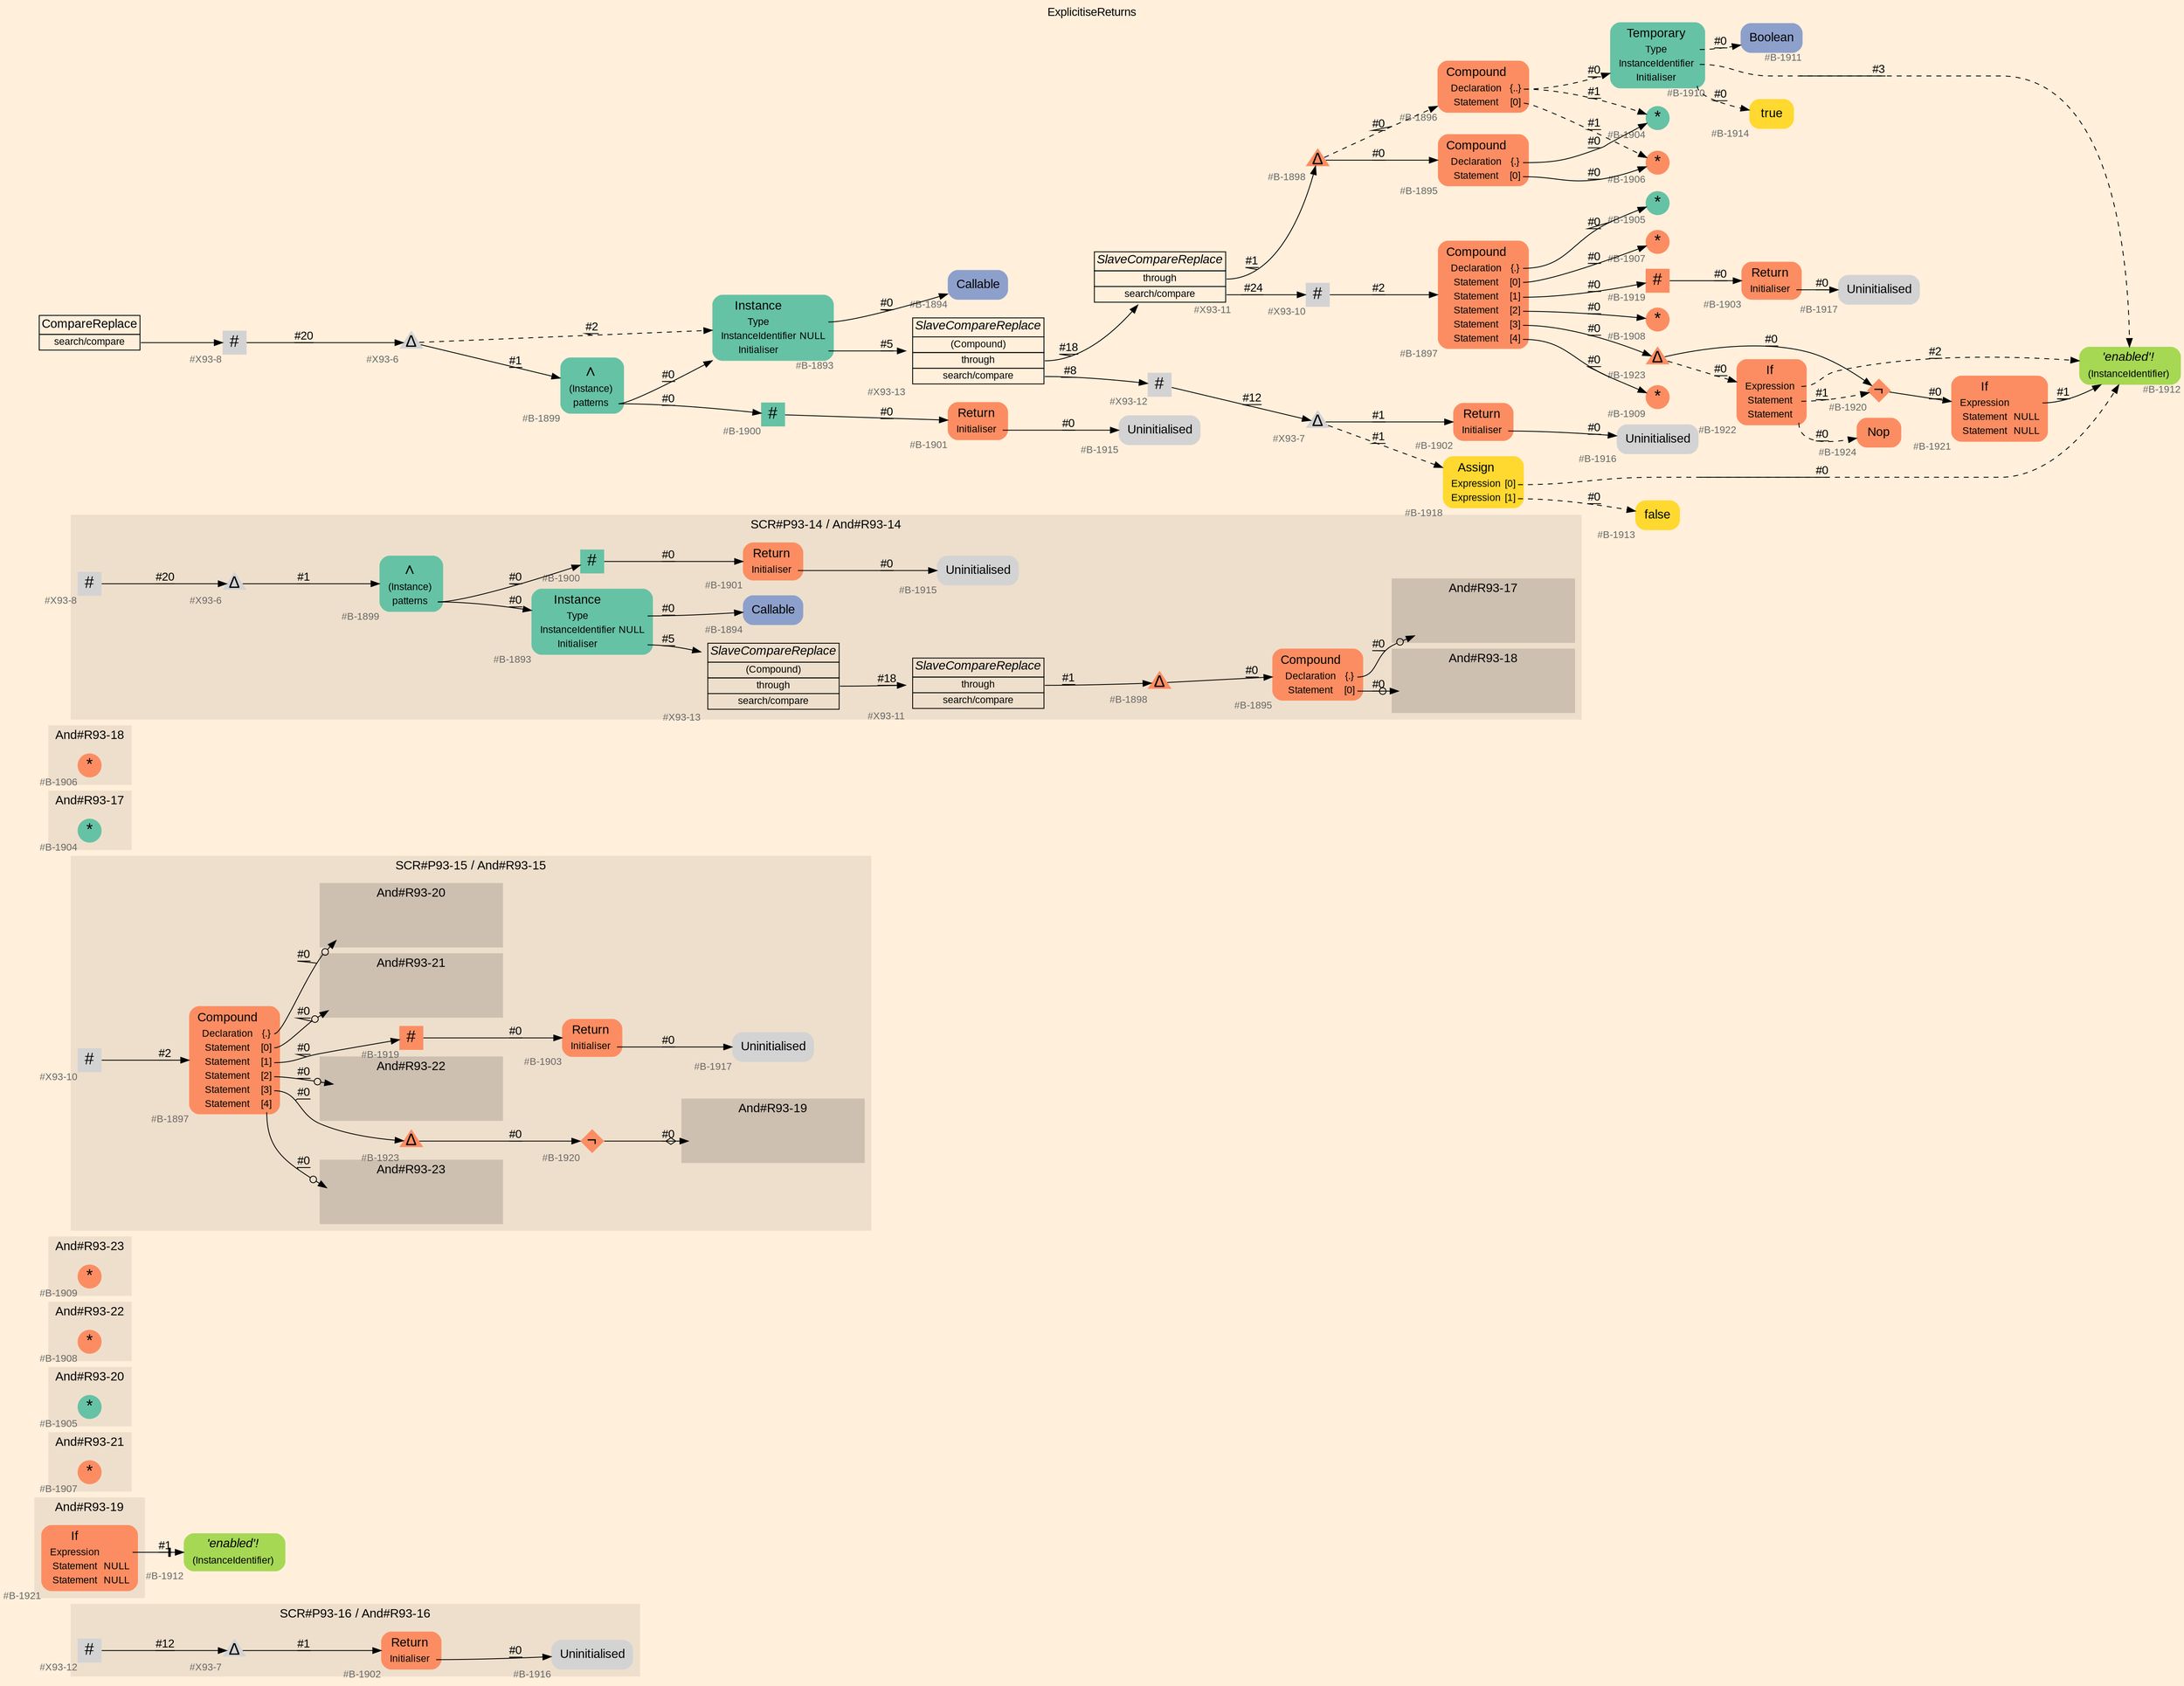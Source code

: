 digraph "ExplicitiseReturns" {
label = "ExplicitiseReturns"
labelloc = t
graph [
    rankdir = "LR"
    ranksep = 0.3
    bgcolor = antiquewhite1
    color = black
    fontcolor = black
    fontname = "Arial"
];
node [
    fontname = "Arial"
];
edge [
    fontname = "Arial"
];

// -------------------- figure And#R93-16 --------------------
// -------- region And#R93-16 ----------
subgraph "clusterAnd#R93-16" {
    label = "SCR#P93-16 / And#R93-16"
    style = "filled"
    color = antiquewhite2
    fontsize = "15"
    // -------- block And#R93-16/#B-1916 ----------
    "And#R93-16/#B-1916" [
        xlabel = "#B-1916"
        fontsize = "12"
        fontcolor = grey40
        shape = "plaintext"
        label = <<TABLE BORDER="0" CELLBORDER="0" CELLSPACING="0">
         <TR><TD><FONT COLOR="black" POINT-SIZE="15">Uninitialised</FONT></TD></TR>
        </TABLE>>
        style = "rounded,filled"
    ];
    
    // -------- block And#R93-16/#X93-12 ----------
    "And#R93-16/#X93-12" [
        xlabel = "#X93-12"
        fontsize = "12"
        fontcolor = grey40
        shape = "square"
        label = <<FONT COLOR="black" POINT-SIZE="20">#</FONT>>
        style = "filled"
        penwidth = 0.0
        fixedsize = true
        width = 0.4
        height = 0.4
    ];
    
    // -------- block And#R93-16/#X93-7 ----------
    "And#R93-16/#X93-7" [
        xlabel = "#X93-7"
        fontsize = "12"
        fontcolor = grey40
        shape = "triangle"
        label = <<FONT COLOR="black" POINT-SIZE="20">Δ</FONT>>
        style = "filled"
        penwidth = 0.0
        fixedsize = true
        width = 0.4
        height = 0.4
    ];
    
    // -------- block And#R93-16/#B-1902 ----------
    "And#R93-16/#B-1902" [
        fillcolor = "/set28/2"
        xlabel = "#B-1902"
        fontsize = "12"
        fontcolor = grey40
        shape = "plaintext"
        label = <<TABLE BORDER="0" CELLBORDER="0" CELLSPACING="0">
         <TR><TD><FONT COLOR="black" POINT-SIZE="15">Return</FONT></TD></TR>
         <TR><TD><FONT COLOR="black" POINT-SIZE="12">Initialiser</FONT></TD><TD PORT="port0"></TD></TR>
        </TABLE>>
        style = "rounded,filled"
    ];
    
}

"And#R93-16/#X93-12" -> "And#R93-16/#X93-7" [
    label = "#12"
    decorate = true
    color = black
    fontcolor = black
];

"And#R93-16/#X93-7" -> "And#R93-16/#B-1902" [
    label = "#1"
    decorate = true
    color = black
    fontcolor = black
];

"And#R93-16/#B-1902":port0 -> "And#R93-16/#B-1916" [
    label = "#0"
    decorate = true
    color = black
    fontcolor = black
];


// -------------------- figure And#R93-19 --------------------
// -------- region And#R93-19 ----------
subgraph "clusterAnd#R93-19" {
    label = "And#R93-19"
    style = "filled"
    color = antiquewhite2
    fontsize = "15"
    // -------- block And#R93-19/#B-1921 ----------
    "And#R93-19/#B-1921" [
        fillcolor = "/set28/2"
        xlabel = "#B-1921"
        fontsize = "12"
        fontcolor = grey40
        shape = "plaintext"
        label = <<TABLE BORDER="0" CELLBORDER="0" CELLSPACING="0">
         <TR><TD><FONT COLOR="black" POINT-SIZE="15">If</FONT></TD></TR>
         <TR><TD><FONT COLOR="black" POINT-SIZE="12">Expression</FONT></TD><TD PORT="port0"></TD></TR>
         <TR><TD><FONT COLOR="black" POINT-SIZE="12">Statement</FONT></TD><TD PORT="port1"><FONT COLOR="black" POINT-SIZE="12">NULL</FONT></TD></TR>
         <TR><TD><FONT COLOR="black" POINT-SIZE="12">Statement</FONT></TD><TD PORT="port2"><FONT COLOR="black" POINT-SIZE="12">NULL</FONT></TD></TR>
        </TABLE>>
        style = "rounded,filled"
    ];
    
}

// -------- block And#R93-19/#B-1912 ----------
"And#R93-19/#B-1912" [
    fillcolor = "/set28/5"
    xlabel = "#B-1912"
    fontsize = "12"
    fontcolor = grey40
    shape = "plaintext"
    label = <<TABLE BORDER="0" CELLBORDER="0" CELLSPACING="0">
     <TR><TD><FONT COLOR="black" POINT-SIZE="15"><I>'enabled'!</I></FONT></TD></TR>
     <TR><TD><FONT COLOR="black" POINT-SIZE="12">(InstanceIdentifier)</FONT></TD><TD PORT="port0"></TD></TR>
    </TABLE>>
    style = "rounded,filled"
];

"And#R93-19/#B-1921":port0 -> "And#R93-19/#B-1912" [
    arrowhead="normalnonetee"
    label = "#1"
    decorate = true
    color = black
    fontcolor = black
];


// -------------------- figure And#R93-21 --------------------
// -------- region And#R93-21 ----------
subgraph "clusterAnd#R93-21" {
    label = "And#R93-21"
    style = "filled"
    color = antiquewhite2
    fontsize = "15"
    // -------- block And#R93-21/#B-1907 ----------
    "And#R93-21/#B-1907" [
        fillcolor = "/set28/2"
        xlabel = "#B-1907"
        fontsize = "12"
        fontcolor = grey40
        shape = "circle"
        label = <<FONT COLOR="black" POINT-SIZE="20">*</FONT>>
        style = "filled"
        penwidth = 0.0
        fixedsize = true
        width = 0.4
        height = 0.4
    ];
    
}


// -------------------- figure And#R93-20 --------------------
// -------- region And#R93-20 ----------
subgraph "clusterAnd#R93-20" {
    label = "And#R93-20"
    style = "filled"
    color = antiquewhite2
    fontsize = "15"
    // -------- block And#R93-20/#B-1905 ----------
    "And#R93-20/#B-1905" [
        fillcolor = "/set28/1"
        xlabel = "#B-1905"
        fontsize = "12"
        fontcolor = grey40
        shape = "circle"
        label = <<FONT COLOR="black" POINT-SIZE="20">*</FONT>>
        style = "filled"
        penwidth = 0.0
        fixedsize = true
        width = 0.4
        height = 0.4
    ];
    
}


// -------------------- figure And#R93-22 --------------------
// -------- region And#R93-22 ----------
subgraph "clusterAnd#R93-22" {
    label = "And#R93-22"
    style = "filled"
    color = antiquewhite2
    fontsize = "15"
    // -------- block And#R93-22/#B-1908 ----------
    "And#R93-22/#B-1908" [
        fillcolor = "/set28/2"
        xlabel = "#B-1908"
        fontsize = "12"
        fontcolor = grey40
        shape = "circle"
        label = <<FONT COLOR="black" POINT-SIZE="20">*</FONT>>
        style = "filled"
        penwidth = 0.0
        fixedsize = true
        width = 0.4
        height = 0.4
    ];
    
}


// -------------------- figure And#R93-23 --------------------
// -------- region And#R93-23 ----------
subgraph "clusterAnd#R93-23" {
    label = "And#R93-23"
    style = "filled"
    color = antiquewhite2
    fontsize = "15"
    // -------- block And#R93-23/#B-1909 ----------
    "And#R93-23/#B-1909" [
        fillcolor = "/set28/2"
        xlabel = "#B-1909"
        fontsize = "12"
        fontcolor = grey40
        shape = "circle"
        label = <<FONT COLOR="black" POINT-SIZE="20">*</FONT>>
        style = "filled"
        penwidth = 0.0
        fixedsize = true
        width = 0.4
        height = 0.4
    ];
    
}


// -------------------- figure And#R93-15 --------------------
// -------- region And#R93-15 ----------
subgraph "clusterAnd#R93-15" {
    label = "SCR#P93-15 / And#R93-15"
    style = "filled"
    color = antiquewhite2
    fontsize = "15"
    // -------- block And#R93-15/#B-1897 ----------
    "And#R93-15/#B-1897" [
        fillcolor = "/set28/2"
        xlabel = "#B-1897"
        fontsize = "12"
        fontcolor = grey40
        shape = "plaintext"
        label = <<TABLE BORDER="0" CELLBORDER="0" CELLSPACING="0">
         <TR><TD><FONT COLOR="black" POINT-SIZE="15">Compound</FONT></TD></TR>
         <TR><TD><FONT COLOR="black" POINT-SIZE="12">Declaration</FONT></TD><TD PORT="port0"><FONT COLOR="black" POINT-SIZE="12">{.}</FONT></TD></TR>
         <TR><TD><FONT COLOR="black" POINT-SIZE="12">Statement</FONT></TD><TD PORT="port1"><FONT COLOR="black" POINT-SIZE="12">[0]</FONT></TD></TR>
         <TR><TD><FONT COLOR="black" POINT-SIZE="12">Statement</FONT></TD><TD PORT="port2"><FONT COLOR="black" POINT-SIZE="12">[1]</FONT></TD></TR>
         <TR><TD><FONT COLOR="black" POINT-SIZE="12">Statement</FONT></TD><TD PORT="port3"><FONT COLOR="black" POINT-SIZE="12">[2]</FONT></TD></TR>
         <TR><TD><FONT COLOR="black" POINT-SIZE="12">Statement</FONT></TD><TD PORT="port4"><FONT COLOR="black" POINT-SIZE="12">[3]</FONT></TD></TR>
         <TR><TD><FONT COLOR="black" POINT-SIZE="12">Statement</FONT></TD><TD PORT="port5"><FONT COLOR="black" POINT-SIZE="12">[4]</FONT></TD></TR>
        </TABLE>>
        style = "rounded,filled"
    ];
    
    // -------- block And#R93-15/#B-1919 ----------
    "And#R93-15/#B-1919" [
        fillcolor = "/set28/2"
        xlabel = "#B-1919"
        fontsize = "12"
        fontcolor = grey40
        shape = "square"
        label = <<FONT COLOR="black" POINT-SIZE="20">#</FONT>>
        style = "filled"
        penwidth = 0.0
        fixedsize = true
        width = 0.4
        height = 0.4
    ];
    
    // -------- block And#R93-15/#B-1903 ----------
    "And#R93-15/#B-1903" [
        fillcolor = "/set28/2"
        xlabel = "#B-1903"
        fontsize = "12"
        fontcolor = grey40
        shape = "plaintext"
        label = <<TABLE BORDER="0" CELLBORDER="0" CELLSPACING="0">
         <TR><TD><FONT COLOR="black" POINT-SIZE="15">Return</FONT></TD></TR>
         <TR><TD><FONT COLOR="black" POINT-SIZE="12">Initialiser</FONT></TD><TD PORT="port0"></TD></TR>
        </TABLE>>
        style = "rounded,filled"
    ];
    
    // -------- block And#R93-15/#X93-10 ----------
    "And#R93-15/#X93-10" [
        xlabel = "#X93-10"
        fontsize = "12"
        fontcolor = grey40
        shape = "square"
        label = <<FONT COLOR="black" POINT-SIZE="20">#</FONT>>
        style = "filled"
        penwidth = 0.0
        fixedsize = true
        width = 0.4
        height = 0.4
    ];
    
    // -------- block And#R93-15/#B-1917 ----------
    "And#R93-15/#B-1917" [
        xlabel = "#B-1917"
        fontsize = "12"
        fontcolor = grey40
        shape = "plaintext"
        label = <<TABLE BORDER="0" CELLBORDER="0" CELLSPACING="0">
         <TR><TD><FONT COLOR="black" POINT-SIZE="15">Uninitialised</FONT></TD></TR>
        </TABLE>>
        style = "rounded,filled"
    ];
    
    // -------- block And#R93-15/#B-1923 ----------
    "And#R93-15/#B-1923" [
        fillcolor = "/set28/2"
        xlabel = "#B-1923"
        fontsize = "12"
        fontcolor = grey40
        shape = "triangle"
        label = <<FONT COLOR="black" POINT-SIZE="20">Δ</FONT>>
        style = "filled"
        penwidth = 0.0
        fixedsize = true
        width = 0.4
        height = 0.4
    ];
    
    // -------- block And#R93-15/#B-1920 ----------
    "And#R93-15/#B-1920" [
        fillcolor = "/set28/2"
        xlabel = "#B-1920"
        fontsize = "12"
        fontcolor = grey40
        shape = "diamond"
        label = <<FONT COLOR="black" POINT-SIZE="20">¬</FONT>>
        style = "filled"
        penwidth = 0.0
        fixedsize = true
        width = 0.4
        height = 0.4
    ];
    
    // -------- region And#R93-15/And#R93-19 ----------
    subgraph "clusterAnd#R93-15/And#R93-19" {
        label = "And#R93-19"
        style = "filled"
        color = antiquewhite3
        fontsize = "15"
        // -------- block And#R93-15/And#R93-19/#B-1921 ----------
        "And#R93-15/And#R93-19/#B-1921" [
            fillcolor = "/set28/2"
            xlabel = "#B-1921"
            fontsize = "12"
            fontcolor = grey40
            shape = "none"
            style = "invisible"
        ];
        
    }
    
    // -------- region And#R93-15/And#R93-20 ----------
    subgraph "clusterAnd#R93-15/And#R93-20" {
        label = "And#R93-20"
        style = "filled"
        color = antiquewhite3
        fontsize = "15"
        // -------- block And#R93-15/And#R93-20/#B-1905 ----------
        "And#R93-15/And#R93-20/#B-1905" [
            fillcolor = "/set28/1"
            xlabel = "#B-1905"
            fontsize = "12"
            fontcolor = grey40
            shape = "none"
            style = "invisible"
        ];
        
    }
    
    // -------- region And#R93-15/And#R93-21 ----------
    subgraph "clusterAnd#R93-15/And#R93-21" {
        label = "And#R93-21"
        style = "filled"
        color = antiquewhite3
        fontsize = "15"
        // -------- block And#R93-15/And#R93-21/#B-1907 ----------
        "And#R93-15/And#R93-21/#B-1907" [
            fillcolor = "/set28/2"
            xlabel = "#B-1907"
            fontsize = "12"
            fontcolor = grey40
            shape = "none"
            style = "invisible"
        ];
        
    }
    
    // -------- region And#R93-15/And#R93-22 ----------
    subgraph "clusterAnd#R93-15/And#R93-22" {
        label = "And#R93-22"
        style = "filled"
        color = antiquewhite3
        fontsize = "15"
        // -------- block And#R93-15/And#R93-22/#B-1908 ----------
        "And#R93-15/And#R93-22/#B-1908" [
            fillcolor = "/set28/2"
            xlabel = "#B-1908"
            fontsize = "12"
            fontcolor = grey40
            shape = "none"
            style = "invisible"
        ];
        
    }
    
    // -------- region And#R93-15/And#R93-23 ----------
    subgraph "clusterAnd#R93-15/And#R93-23" {
        label = "And#R93-23"
        style = "filled"
        color = antiquewhite3
        fontsize = "15"
        // -------- block And#R93-15/And#R93-23/#B-1909 ----------
        "And#R93-15/And#R93-23/#B-1909" [
            fillcolor = "/set28/2"
            xlabel = "#B-1909"
            fontsize = "12"
            fontcolor = grey40
            shape = "none"
            style = "invisible"
        ];
        
    }
    
}

"And#R93-15/#B-1897":port0 -> "And#R93-15/And#R93-20/#B-1905" [
    arrowhead="normalnoneodot"
    label = "#0"
    decorate = true
    color = black
    fontcolor = black
];

"And#R93-15/#B-1897":port1 -> "And#R93-15/And#R93-21/#B-1907" [
    arrowhead="normalnoneodot"
    label = "#0"
    decorate = true
    color = black
    fontcolor = black
];

"And#R93-15/#B-1897":port2 -> "And#R93-15/#B-1919" [
    label = "#0"
    decorate = true
    color = black
    fontcolor = black
];

"And#R93-15/#B-1897":port3 -> "And#R93-15/And#R93-22/#B-1908" [
    arrowhead="normalnoneodot"
    label = "#0"
    decorate = true
    color = black
    fontcolor = black
];

"And#R93-15/#B-1897":port4 -> "And#R93-15/#B-1923" [
    label = "#0"
    decorate = true
    color = black
    fontcolor = black
];

"And#R93-15/#B-1897":port5 -> "And#R93-15/And#R93-23/#B-1909" [
    arrowhead="normalnoneodot"
    label = "#0"
    decorate = true
    color = black
    fontcolor = black
];

"And#R93-15/#B-1919" -> "And#R93-15/#B-1903" [
    label = "#0"
    decorate = true
    color = black
    fontcolor = black
];

"And#R93-15/#B-1903":port0 -> "And#R93-15/#B-1917" [
    label = "#0"
    decorate = true
    color = black
    fontcolor = black
];

"And#R93-15/#X93-10" -> "And#R93-15/#B-1897" [
    label = "#2"
    decorate = true
    color = black
    fontcolor = black
];

"And#R93-15/#B-1923" -> "And#R93-15/#B-1920" [
    label = "#0"
    decorate = true
    color = black
    fontcolor = black
];

"And#R93-15/#B-1920" -> "And#R93-15/And#R93-19/#B-1921" [
    arrowhead="normalnoneodiamond"
    label = "#0"
    decorate = true
    color = black
    fontcolor = black
];


// -------------------- figure And#R93-17 --------------------
// -------- region And#R93-17 ----------
subgraph "clusterAnd#R93-17" {
    label = "And#R93-17"
    style = "filled"
    color = antiquewhite2
    fontsize = "15"
    // -------- block And#R93-17/#B-1904 ----------
    "And#R93-17/#B-1904" [
        fillcolor = "/set28/1"
        xlabel = "#B-1904"
        fontsize = "12"
        fontcolor = grey40
        shape = "circle"
        label = <<FONT COLOR="black" POINT-SIZE="20">*</FONT>>
        style = "filled"
        penwidth = 0.0
        fixedsize = true
        width = 0.4
        height = 0.4
    ];
    
}


// -------------------- figure And#R93-18 --------------------
// -------- region And#R93-18 ----------
subgraph "clusterAnd#R93-18" {
    label = "And#R93-18"
    style = "filled"
    color = antiquewhite2
    fontsize = "15"
    // -------- block And#R93-18/#B-1906 ----------
    "And#R93-18/#B-1906" [
        fillcolor = "/set28/2"
        xlabel = "#B-1906"
        fontsize = "12"
        fontcolor = grey40
        shape = "circle"
        label = <<FONT COLOR="black" POINT-SIZE="20">*</FONT>>
        style = "filled"
        penwidth = 0.0
        fixedsize = true
        width = 0.4
        height = 0.4
    ];
    
}


// -------------------- figure And#R93-14 --------------------
// -------- region And#R93-14 ----------
subgraph "clusterAnd#R93-14" {
    label = "SCR#P93-14 / And#R93-14"
    style = "filled"
    color = antiquewhite2
    fontsize = "15"
    // -------- block And#R93-14/#B-1895 ----------
    "And#R93-14/#B-1895" [
        fillcolor = "/set28/2"
        xlabel = "#B-1895"
        fontsize = "12"
        fontcolor = grey40
        shape = "plaintext"
        label = <<TABLE BORDER="0" CELLBORDER="0" CELLSPACING="0">
         <TR><TD><FONT COLOR="black" POINT-SIZE="15">Compound</FONT></TD></TR>
         <TR><TD><FONT COLOR="black" POINT-SIZE="12">Declaration</FONT></TD><TD PORT="port0"><FONT COLOR="black" POINT-SIZE="12">{.}</FONT></TD></TR>
         <TR><TD><FONT COLOR="black" POINT-SIZE="12">Statement</FONT></TD><TD PORT="port1"><FONT COLOR="black" POINT-SIZE="12">[0]</FONT></TD></TR>
        </TABLE>>
        style = "rounded,filled"
    ];
    
    // -------- block And#R93-14/#B-1901 ----------
    "And#R93-14/#B-1901" [
        fillcolor = "/set28/2"
        xlabel = "#B-1901"
        fontsize = "12"
        fontcolor = grey40
        shape = "plaintext"
        label = <<TABLE BORDER="0" CELLBORDER="0" CELLSPACING="0">
         <TR><TD><FONT COLOR="black" POINT-SIZE="15">Return</FONT></TD></TR>
         <TR><TD><FONT COLOR="black" POINT-SIZE="12">Initialiser</FONT></TD><TD PORT="port0"></TD></TR>
        </TABLE>>
        style = "rounded,filled"
    ];
    
    // -------- block And#R93-14/#X93-13 ----------
    "And#R93-14/#X93-13" [
        fillcolor = antiquewhite2
        xlabel = "#X93-13"
        fontsize = "12"
        fontcolor = grey40
        shape = "plaintext"
        label = <<TABLE BORDER="0" CELLBORDER="1" CELLSPACING="0">
         <TR><TD><FONT COLOR="black" POINT-SIZE="15"><I>SlaveCompareReplace</I></FONT></TD></TR>
         <TR><TD PORT="port0"><FONT COLOR="black" POINT-SIZE="12">(Compound)</FONT></TD></TR>
         <TR><TD PORT="port1"><FONT COLOR="black" POINT-SIZE="12">through</FONT></TD></TR>
         <TR><TD PORT="port2"><FONT COLOR="black" POINT-SIZE="12">search/compare</FONT></TD></TR>
        </TABLE>>
        style = "filled"
        color = black
    ];
    
    // -------- block And#R93-14/#B-1898 ----------
    "And#R93-14/#B-1898" [
        fillcolor = "/set28/2"
        xlabel = "#B-1898"
        fontsize = "12"
        fontcolor = grey40
        shape = "triangle"
        label = <<FONT COLOR="black" POINT-SIZE="20">Δ</FONT>>
        style = "filled"
        penwidth = 0.0
        fixedsize = true
        width = 0.4
        height = 0.4
    ];
    
    // -------- block And#R93-14/#X93-11 ----------
    "And#R93-14/#X93-11" [
        fillcolor = antiquewhite2
        xlabel = "#X93-11"
        fontsize = "12"
        fontcolor = grey40
        shape = "plaintext"
        label = <<TABLE BORDER="0" CELLBORDER="1" CELLSPACING="0">
         <TR><TD><FONT COLOR="black" POINT-SIZE="15"><I>SlaveCompareReplace</I></FONT></TD></TR>
         <TR><TD PORT="port0"><FONT COLOR="black" POINT-SIZE="12">through</FONT></TD></TR>
         <TR><TD PORT="port1"><FONT COLOR="black" POINT-SIZE="12">search/compare</FONT></TD></TR>
        </TABLE>>
        style = "filled"
        color = black
    ];
    
    // -------- block And#R93-14/#B-1893 ----------
    "And#R93-14/#B-1893" [
        fillcolor = "/set28/1"
        xlabel = "#B-1893"
        fontsize = "12"
        fontcolor = grey40
        shape = "plaintext"
        label = <<TABLE BORDER="0" CELLBORDER="0" CELLSPACING="0">
         <TR><TD><FONT COLOR="black" POINT-SIZE="15">Instance</FONT></TD></TR>
         <TR><TD><FONT COLOR="black" POINT-SIZE="12">Type</FONT></TD><TD PORT="port0"></TD></TR>
         <TR><TD><FONT COLOR="black" POINT-SIZE="12">InstanceIdentifier</FONT></TD><TD PORT="port1"><FONT COLOR="black" POINT-SIZE="12">NULL</FONT></TD></TR>
         <TR><TD><FONT COLOR="black" POINT-SIZE="12">Initialiser</FONT></TD><TD PORT="port2"></TD></TR>
        </TABLE>>
        style = "rounded,filled"
    ];
    
    // -------- block And#R93-14/#X93-8 ----------
    "And#R93-14/#X93-8" [
        xlabel = "#X93-8"
        fontsize = "12"
        fontcolor = grey40
        shape = "square"
        label = <<FONT COLOR="black" POINT-SIZE="20">#</FONT>>
        style = "filled"
        penwidth = 0.0
        fixedsize = true
        width = 0.4
        height = 0.4
    ];
    
    // -------- block And#R93-14/#B-1900 ----------
    "And#R93-14/#B-1900" [
        fillcolor = "/set28/1"
        xlabel = "#B-1900"
        fontsize = "12"
        fontcolor = grey40
        shape = "square"
        label = <<FONT COLOR="black" POINT-SIZE="20">#</FONT>>
        style = "filled"
        penwidth = 0.0
        fixedsize = true
        width = 0.4
        height = 0.4
    ];
    
    // -------- block And#R93-14/#X93-6 ----------
    "And#R93-14/#X93-6" [
        xlabel = "#X93-6"
        fontsize = "12"
        fontcolor = grey40
        shape = "triangle"
        label = <<FONT COLOR="black" POINT-SIZE="20">Δ</FONT>>
        style = "filled"
        penwidth = 0.0
        fixedsize = true
        width = 0.4
        height = 0.4
    ];
    
    // -------- block And#R93-14/#B-1915 ----------
    "And#R93-14/#B-1915" [
        xlabel = "#B-1915"
        fontsize = "12"
        fontcolor = grey40
        shape = "plaintext"
        label = <<TABLE BORDER="0" CELLBORDER="0" CELLSPACING="0">
         <TR><TD><FONT COLOR="black" POINT-SIZE="15">Uninitialised</FONT></TD></TR>
        </TABLE>>
        style = "rounded,filled"
    ];
    
    // -------- block And#R93-14/#B-1899 ----------
    "And#R93-14/#B-1899" [
        fillcolor = "/set28/1"
        xlabel = "#B-1899"
        fontsize = "12"
        fontcolor = grey40
        shape = "plaintext"
        label = <<TABLE BORDER="0" CELLBORDER="0" CELLSPACING="0">
         <TR><TD><FONT COLOR="black" POINT-SIZE="20">∧</FONT></TD></TR>
         <TR><TD><FONT COLOR="black" POINT-SIZE="12">(Instance)</FONT></TD><TD PORT="port0"></TD></TR>
         <TR><TD><FONT COLOR="black" POINT-SIZE="12">patterns</FONT></TD><TD PORT="port1"></TD></TR>
        </TABLE>>
        style = "rounded,filled"
    ];
    
    // -------- block And#R93-14/#B-1894 ----------
    "And#R93-14/#B-1894" [
        fillcolor = "/set28/3"
        xlabel = "#B-1894"
        fontsize = "12"
        fontcolor = grey40
        shape = "plaintext"
        label = <<TABLE BORDER="0" CELLBORDER="0" CELLSPACING="0">
         <TR><TD><FONT COLOR="black" POINT-SIZE="15">Callable</FONT></TD></TR>
        </TABLE>>
        style = "rounded,filled"
    ];
    
    // -------- region And#R93-14/And#R93-17 ----------
    subgraph "clusterAnd#R93-14/And#R93-17" {
        label = "And#R93-17"
        style = "filled"
        color = antiquewhite3
        fontsize = "15"
        // -------- block And#R93-14/And#R93-17/#B-1904 ----------
        "And#R93-14/And#R93-17/#B-1904" [
            fillcolor = "/set28/1"
            xlabel = "#B-1904"
            fontsize = "12"
            fontcolor = grey40
            shape = "none"
            style = "invisible"
        ];
        
    }
    
    // -------- region And#R93-14/And#R93-18 ----------
    subgraph "clusterAnd#R93-14/And#R93-18" {
        label = "And#R93-18"
        style = "filled"
        color = antiquewhite3
        fontsize = "15"
        // -------- block And#R93-14/And#R93-18/#B-1906 ----------
        "And#R93-14/And#R93-18/#B-1906" [
            fillcolor = "/set28/2"
            xlabel = "#B-1906"
            fontsize = "12"
            fontcolor = grey40
            shape = "none"
            style = "invisible"
        ];
        
    }
    
}

"And#R93-14/#B-1895":port0 -> "And#R93-14/And#R93-17/#B-1904" [
    arrowhead="normalnoneodot"
    label = "#0"
    decorate = true
    color = black
    fontcolor = black
];

"And#R93-14/#B-1895":port1 -> "And#R93-14/And#R93-18/#B-1906" [
    arrowhead="normalnoneodot"
    label = "#0"
    decorate = true
    color = black
    fontcolor = black
];

"And#R93-14/#B-1901":port0 -> "And#R93-14/#B-1915" [
    label = "#0"
    decorate = true
    color = black
    fontcolor = black
];

"And#R93-14/#X93-13":port1 -> "And#R93-14/#X93-11" [
    label = "#18"
    decorate = true
    color = black
    fontcolor = black
];

"And#R93-14/#B-1898" -> "And#R93-14/#B-1895" [
    label = "#0"
    decorate = true
    color = black
    fontcolor = black
];

"And#R93-14/#X93-11":port0 -> "And#R93-14/#B-1898" [
    label = "#1"
    decorate = true
    color = black
    fontcolor = black
];

"And#R93-14/#B-1893":port0 -> "And#R93-14/#B-1894" [
    label = "#0"
    decorate = true
    color = black
    fontcolor = black
];

"And#R93-14/#B-1893":port2 -> "And#R93-14/#X93-13" [
    label = "#5"
    decorate = true
    color = black
    fontcolor = black
];

"And#R93-14/#X93-8" -> "And#R93-14/#X93-6" [
    label = "#20"
    decorate = true
    color = black
    fontcolor = black
];

"And#R93-14/#B-1900" -> "And#R93-14/#B-1901" [
    label = "#0"
    decorate = true
    color = black
    fontcolor = black
];

"And#R93-14/#X93-6" -> "And#R93-14/#B-1899" [
    label = "#1"
    decorate = true
    color = black
    fontcolor = black
];

"And#R93-14/#B-1899":port1 -> "And#R93-14/#B-1893" [
    label = "#0"
    decorate = true
    color = black
    fontcolor = black
];

"And#R93-14/#B-1899":port1 -> "And#R93-14/#B-1900" [
    label = "#0"
    decorate = true
    color = black
    fontcolor = black
];


// -------------------- transformation figure --------------------
// -------- block CR#X93-9 ----------
"CR#X93-9" [
    fillcolor = antiquewhite1
    fontsize = "12"
    fontcolor = grey40
    shape = "plaintext"
    label = <<TABLE BORDER="0" CELLBORDER="1" CELLSPACING="0">
     <TR><TD><FONT COLOR="black" POINT-SIZE="15">CompareReplace</FONT></TD></TR>
     <TR><TD PORT="port0"><FONT COLOR="black" POINT-SIZE="12">search/compare</FONT></TD></TR>
    </TABLE>>
    style = "filled"
    color = black
];

// -------- block #X93-8 ----------
"#X93-8" [
    xlabel = "#X93-8"
    fontsize = "12"
    fontcolor = grey40
    shape = "square"
    label = <<FONT COLOR="black" POINT-SIZE="20">#</FONT>>
    style = "filled"
    penwidth = 0.0
    fixedsize = true
    width = 0.4
    height = 0.4
];

// -------- block #X93-6 ----------
"#X93-6" [
    xlabel = "#X93-6"
    fontsize = "12"
    fontcolor = grey40
    shape = "triangle"
    label = <<FONT COLOR="black" POINT-SIZE="20">Δ</FONT>>
    style = "filled"
    penwidth = 0.0
    fixedsize = true
    width = 0.4
    height = 0.4
];

// -------- block #B-1899 ----------
"#B-1899" [
    fillcolor = "/set28/1"
    xlabel = "#B-1899"
    fontsize = "12"
    fontcolor = grey40
    shape = "plaintext"
    label = <<TABLE BORDER="0" CELLBORDER="0" CELLSPACING="0">
     <TR><TD><FONT COLOR="black" POINT-SIZE="20">∧</FONT></TD></TR>
     <TR><TD><FONT COLOR="black" POINT-SIZE="12">(Instance)</FONT></TD><TD PORT="port0"></TD></TR>
     <TR><TD><FONT COLOR="black" POINT-SIZE="12">patterns</FONT></TD><TD PORT="port1"></TD></TR>
    </TABLE>>
    style = "rounded,filled"
];

// -------- block #B-1893 ----------
"#B-1893" [
    fillcolor = "/set28/1"
    xlabel = "#B-1893"
    fontsize = "12"
    fontcolor = grey40
    shape = "plaintext"
    label = <<TABLE BORDER="0" CELLBORDER="0" CELLSPACING="0">
     <TR><TD><FONT COLOR="black" POINT-SIZE="15">Instance</FONT></TD></TR>
     <TR><TD><FONT COLOR="black" POINT-SIZE="12">Type</FONT></TD><TD PORT="port0"></TD></TR>
     <TR><TD><FONT COLOR="black" POINT-SIZE="12">InstanceIdentifier</FONT></TD><TD PORT="port1"><FONT COLOR="black" POINT-SIZE="12">NULL</FONT></TD></TR>
     <TR><TD><FONT COLOR="black" POINT-SIZE="12">Initialiser</FONT></TD><TD PORT="port2"></TD></TR>
    </TABLE>>
    style = "rounded,filled"
];

// -------- block #B-1894 ----------
"#B-1894" [
    fillcolor = "/set28/3"
    xlabel = "#B-1894"
    fontsize = "12"
    fontcolor = grey40
    shape = "plaintext"
    label = <<TABLE BORDER="0" CELLBORDER="0" CELLSPACING="0">
     <TR><TD><FONT COLOR="black" POINT-SIZE="15">Callable</FONT></TD></TR>
    </TABLE>>
    style = "rounded,filled"
];

// -------- block #X93-13 ----------
"#X93-13" [
    fillcolor = antiquewhite1
    xlabel = "#X93-13"
    fontsize = "12"
    fontcolor = grey40
    shape = "plaintext"
    label = <<TABLE BORDER="0" CELLBORDER="1" CELLSPACING="0">
     <TR><TD><FONT COLOR="black" POINT-SIZE="15"><I>SlaveCompareReplace</I></FONT></TD></TR>
     <TR><TD PORT="port0"><FONT COLOR="black" POINT-SIZE="12">(Compound)</FONT></TD></TR>
     <TR><TD PORT="port1"><FONT COLOR="black" POINT-SIZE="12">through</FONT></TD></TR>
     <TR><TD PORT="port2"><FONT COLOR="black" POINT-SIZE="12">search/compare</FONT></TD></TR>
    </TABLE>>
    style = "filled"
    color = black
];

// -------- block #X93-11 ----------
"#X93-11" [
    fillcolor = antiquewhite1
    xlabel = "#X93-11"
    fontsize = "12"
    fontcolor = grey40
    shape = "plaintext"
    label = <<TABLE BORDER="0" CELLBORDER="1" CELLSPACING="0">
     <TR><TD><FONT COLOR="black" POINT-SIZE="15"><I>SlaveCompareReplace</I></FONT></TD></TR>
     <TR><TD PORT="port0"><FONT COLOR="black" POINT-SIZE="12">through</FONT></TD></TR>
     <TR><TD PORT="port1"><FONT COLOR="black" POINT-SIZE="12">search/compare</FONT></TD></TR>
    </TABLE>>
    style = "filled"
    color = black
];

// -------- block #B-1898 ----------
"#B-1898" [
    fillcolor = "/set28/2"
    xlabel = "#B-1898"
    fontsize = "12"
    fontcolor = grey40
    shape = "triangle"
    label = <<FONT COLOR="black" POINT-SIZE="20">Δ</FONT>>
    style = "filled"
    penwidth = 0.0
    fixedsize = true
    width = 0.4
    height = 0.4
];

// -------- block #B-1895 ----------
"#B-1895" [
    fillcolor = "/set28/2"
    xlabel = "#B-1895"
    fontsize = "12"
    fontcolor = grey40
    shape = "plaintext"
    label = <<TABLE BORDER="0" CELLBORDER="0" CELLSPACING="0">
     <TR><TD><FONT COLOR="black" POINT-SIZE="15">Compound</FONT></TD></TR>
     <TR><TD><FONT COLOR="black" POINT-SIZE="12">Declaration</FONT></TD><TD PORT="port0"><FONT COLOR="black" POINT-SIZE="12">{.}</FONT></TD></TR>
     <TR><TD><FONT COLOR="black" POINT-SIZE="12">Statement</FONT></TD><TD PORT="port1"><FONT COLOR="black" POINT-SIZE="12">[0]</FONT></TD></TR>
    </TABLE>>
    style = "rounded,filled"
];

// -------- block #B-1904 ----------
"#B-1904" [
    fillcolor = "/set28/1"
    xlabel = "#B-1904"
    fontsize = "12"
    fontcolor = grey40
    shape = "circle"
    label = <<FONT COLOR="black" POINT-SIZE="20">*</FONT>>
    style = "filled"
    penwidth = 0.0
    fixedsize = true
    width = 0.4
    height = 0.4
];

// -------- block #B-1906 ----------
"#B-1906" [
    fillcolor = "/set28/2"
    xlabel = "#B-1906"
    fontsize = "12"
    fontcolor = grey40
    shape = "circle"
    label = <<FONT COLOR="black" POINT-SIZE="20">*</FONT>>
    style = "filled"
    penwidth = 0.0
    fixedsize = true
    width = 0.4
    height = 0.4
];

// -------- block #B-1896 ----------
"#B-1896" [
    fillcolor = "/set28/2"
    xlabel = "#B-1896"
    fontsize = "12"
    fontcolor = grey40
    shape = "plaintext"
    label = <<TABLE BORDER="0" CELLBORDER="0" CELLSPACING="0">
     <TR><TD><FONT COLOR="black" POINT-SIZE="15">Compound</FONT></TD></TR>
     <TR><TD><FONT COLOR="black" POINT-SIZE="12">Declaration</FONT></TD><TD PORT="port0"><FONT COLOR="black" POINT-SIZE="12">{..}</FONT></TD></TR>
     <TR><TD><FONT COLOR="black" POINT-SIZE="12">Statement</FONT></TD><TD PORT="port1"><FONT COLOR="black" POINT-SIZE="12">[0]</FONT></TD></TR>
    </TABLE>>
    style = "rounded,filled"
];

// -------- block #B-1910 ----------
"#B-1910" [
    fillcolor = "/set28/1"
    xlabel = "#B-1910"
    fontsize = "12"
    fontcolor = grey40
    shape = "plaintext"
    label = <<TABLE BORDER="0" CELLBORDER="0" CELLSPACING="0">
     <TR><TD><FONT COLOR="black" POINT-SIZE="15">Temporary</FONT></TD></TR>
     <TR><TD><FONT COLOR="black" POINT-SIZE="12">Type</FONT></TD><TD PORT="port0"></TD></TR>
     <TR><TD><FONT COLOR="black" POINT-SIZE="12">InstanceIdentifier</FONT></TD><TD PORT="port1"></TD></TR>
     <TR><TD><FONT COLOR="black" POINT-SIZE="12">Initialiser</FONT></TD><TD PORT="port2"></TD></TR>
    </TABLE>>
    style = "rounded,filled"
];

// -------- block #B-1911 ----------
"#B-1911" [
    fillcolor = "/set28/3"
    xlabel = "#B-1911"
    fontsize = "12"
    fontcolor = grey40
    shape = "plaintext"
    label = <<TABLE BORDER="0" CELLBORDER="0" CELLSPACING="0">
     <TR><TD><FONT COLOR="black" POINT-SIZE="15">Boolean</FONT></TD></TR>
    </TABLE>>
    style = "rounded,filled"
];

// -------- block #B-1912 ----------
"#B-1912" [
    fillcolor = "/set28/5"
    xlabel = "#B-1912"
    fontsize = "12"
    fontcolor = grey40
    shape = "plaintext"
    label = <<TABLE BORDER="0" CELLBORDER="0" CELLSPACING="0">
     <TR><TD><FONT COLOR="black" POINT-SIZE="15"><I>'enabled'!</I></FONT></TD></TR>
     <TR><TD><FONT COLOR="black" POINT-SIZE="12">(InstanceIdentifier)</FONT></TD><TD PORT="port0"></TD></TR>
    </TABLE>>
    style = "rounded,filled"
];

// -------- block #B-1914 ----------
"#B-1914" [
    fillcolor = "/set28/6"
    xlabel = "#B-1914"
    fontsize = "12"
    fontcolor = grey40
    shape = "plaintext"
    label = <<TABLE BORDER="0" CELLBORDER="0" CELLSPACING="0">
     <TR><TD><FONT COLOR="black" POINT-SIZE="15">true</FONT></TD></TR>
    </TABLE>>
    style = "rounded,filled"
];

// -------- block #X93-10 ----------
"#X93-10" [
    xlabel = "#X93-10"
    fontsize = "12"
    fontcolor = grey40
    shape = "square"
    label = <<FONT COLOR="black" POINT-SIZE="20">#</FONT>>
    style = "filled"
    penwidth = 0.0
    fixedsize = true
    width = 0.4
    height = 0.4
];

// -------- block #B-1897 ----------
"#B-1897" [
    fillcolor = "/set28/2"
    xlabel = "#B-1897"
    fontsize = "12"
    fontcolor = grey40
    shape = "plaintext"
    label = <<TABLE BORDER="0" CELLBORDER="0" CELLSPACING="0">
     <TR><TD><FONT COLOR="black" POINT-SIZE="15">Compound</FONT></TD></TR>
     <TR><TD><FONT COLOR="black" POINT-SIZE="12">Declaration</FONT></TD><TD PORT="port0"><FONT COLOR="black" POINT-SIZE="12">{.}</FONT></TD></TR>
     <TR><TD><FONT COLOR="black" POINT-SIZE="12">Statement</FONT></TD><TD PORT="port1"><FONT COLOR="black" POINT-SIZE="12">[0]</FONT></TD></TR>
     <TR><TD><FONT COLOR="black" POINT-SIZE="12">Statement</FONT></TD><TD PORT="port2"><FONT COLOR="black" POINT-SIZE="12">[1]</FONT></TD></TR>
     <TR><TD><FONT COLOR="black" POINT-SIZE="12">Statement</FONT></TD><TD PORT="port3"><FONT COLOR="black" POINT-SIZE="12">[2]</FONT></TD></TR>
     <TR><TD><FONT COLOR="black" POINT-SIZE="12">Statement</FONT></TD><TD PORT="port4"><FONT COLOR="black" POINT-SIZE="12">[3]</FONT></TD></TR>
     <TR><TD><FONT COLOR="black" POINT-SIZE="12">Statement</FONT></TD><TD PORT="port5"><FONT COLOR="black" POINT-SIZE="12">[4]</FONT></TD></TR>
    </TABLE>>
    style = "rounded,filled"
];

// -------- block #B-1905 ----------
"#B-1905" [
    fillcolor = "/set28/1"
    xlabel = "#B-1905"
    fontsize = "12"
    fontcolor = grey40
    shape = "circle"
    label = <<FONT COLOR="black" POINT-SIZE="20">*</FONT>>
    style = "filled"
    penwidth = 0.0
    fixedsize = true
    width = 0.4
    height = 0.4
];

// -------- block #B-1907 ----------
"#B-1907" [
    fillcolor = "/set28/2"
    xlabel = "#B-1907"
    fontsize = "12"
    fontcolor = grey40
    shape = "circle"
    label = <<FONT COLOR="black" POINT-SIZE="20">*</FONT>>
    style = "filled"
    penwidth = 0.0
    fixedsize = true
    width = 0.4
    height = 0.4
];

// -------- block #B-1919 ----------
"#B-1919" [
    fillcolor = "/set28/2"
    xlabel = "#B-1919"
    fontsize = "12"
    fontcolor = grey40
    shape = "square"
    label = <<FONT COLOR="black" POINT-SIZE="20">#</FONT>>
    style = "filled"
    penwidth = 0.0
    fixedsize = true
    width = 0.4
    height = 0.4
];

// -------- block #B-1903 ----------
"#B-1903" [
    fillcolor = "/set28/2"
    xlabel = "#B-1903"
    fontsize = "12"
    fontcolor = grey40
    shape = "plaintext"
    label = <<TABLE BORDER="0" CELLBORDER="0" CELLSPACING="0">
     <TR><TD><FONT COLOR="black" POINT-SIZE="15">Return</FONT></TD></TR>
     <TR><TD><FONT COLOR="black" POINT-SIZE="12">Initialiser</FONT></TD><TD PORT="port0"></TD></TR>
    </TABLE>>
    style = "rounded,filled"
];

// -------- block #B-1917 ----------
"#B-1917" [
    xlabel = "#B-1917"
    fontsize = "12"
    fontcolor = grey40
    shape = "plaintext"
    label = <<TABLE BORDER="0" CELLBORDER="0" CELLSPACING="0">
     <TR><TD><FONT COLOR="black" POINT-SIZE="15">Uninitialised</FONT></TD></TR>
    </TABLE>>
    style = "rounded,filled"
];

// -------- block #B-1908 ----------
"#B-1908" [
    fillcolor = "/set28/2"
    xlabel = "#B-1908"
    fontsize = "12"
    fontcolor = grey40
    shape = "circle"
    label = <<FONT COLOR="black" POINT-SIZE="20">*</FONT>>
    style = "filled"
    penwidth = 0.0
    fixedsize = true
    width = 0.4
    height = 0.4
];

// -------- block #B-1923 ----------
"#B-1923" [
    fillcolor = "/set28/2"
    xlabel = "#B-1923"
    fontsize = "12"
    fontcolor = grey40
    shape = "triangle"
    label = <<FONT COLOR="black" POINT-SIZE="20">Δ</FONT>>
    style = "filled"
    penwidth = 0.0
    fixedsize = true
    width = 0.4
    height = 0.4
];

// -------- block #B-1920 ----------
"#B-1920" [
    fillcolor = "/set28/2"
    xlabel = "#B-1920"
    fontsize = "12"
    fontcolor = grey40
    shape = "diamond"
    label = <<FONT COLOR="black" POINT-SIZE="20">¬</FONT>>
    style = "filled"
    penwidth = 0.0
    fixedsize = true
    width = 0.4
    height = 0.4
];

// -------- block #B-1921 ----------
"#B-1921" [
    fillcolor = "/set28/2"
    xlabel = "#B-1921"
    fontsize = "12"
    fontcolor = grey40
    shape = "plaintext"
    label = <<TABLE BORDER="0" CELLBORDER="0" CELLSPACING="0">
     <TR><TD><FONT COLOR="black" POINT-SIZE="15">If</FONT></TD></TR>
     <TR><TD><FONT COLOR="black" POINT-SIZE="12">Expression</FONT></TD><TD PORT="port0"></TD></TR>
     <TR><TD><FONT COLOR="black" POINT-SIZE="12">Statement</FONT></TD><TD PORT="port1"><FONT COLOR="black" POINT-SIZE="12">NULL</FONT></TD></TR>
     <TR><TD><FONT COLOR="black" POINT-SIZE="12">Statement</FONT></TD><TD PORT="port2"><FONT COLOR="black" POINT-SIZE="12">NULL</FONT></TD></TR>
    </TABLE>>
    style = "rounded,filled"
];

// -------- block #B-1922 ----------
"#B-1922" [
    fillcolor = "/set28/2"
    xlabel = "#B-1922"
    fontsize = "12"
    fontcolor = grey40
    shape = "plaintext"
    label = <<TABLE BORDER="0" CELLBORDER="0" CELLSPACING="0">
     <TR><TD><FONT COLOR="black" POINT-SIZE="15">If</FONT></TD></TR>
     <TR><TD><FONT COLOR="black" POINT-SIZE="12">Expression</FONT></TD><TD PORT="port0"></TD></TR>
     <TR><TD><FONT COLOR="black" POINT-SIZE="12">Statement</FONT></TD><TD PORT="port1"></TD></TR>
     <TR><TD><FONT COLOR="black" POINT-SIZE="12">Statement</FONT></TD><TD PORT="port2"></TD></TR>
    </TABLE>>
    style = "rounded,filled"
];

// -------- block #B-1924 ----------
"#B-1924" [
    fillcolor = "/set28/2"
    xlabel = "#B-1924"
    fontsize = "12"
    fontcolor = grey40
    shape = "plaintext"
    label = <<TABLE BORDER="0" CELLBORDER="0" CELLSPACING="0">
     <TR><TD><FONT COLOR="black" POINT-SIZE="15">Nop</FONT></TD></TR>
    </TABLE>>
    style = "rounded,filled"
];

// -------- block #B-1909 ----------
"#B-1909" [
    fillcolor = "/set28/2"
    xlabel = "#B-1909"
    fontsize = "12"
    fontcolor = grey40
    shape = "circle"
    label = <<FONT COLOR="black" POINT-SIZE="20">*</FONT>>
    style = "filled"
    penwidth = 0.0
    fixedsize = true
    width = 0.4
    height = 0.4
];

// -------- block #X93-12 ----------
"#X93-12" [
    xlabel = "#X93-12"
    fontsize = "12"
    fontcolor = grey40
    shape = "square"
    label = <<FONT COLOR="black" POINT-SIZE="20">#</FONT>>
    style = "filled"
    penwidth = 0.0
    fixedsize = true
    width = 0.4
    height = 0.4
];

// -------- block #X93-7 ----------
"#X93-7" [
    xlabel = "#X93-7"
    fontsize = "12"
    fontcolor = grey40
    shape = "triangle"
    label = <<FONT COLOR="black" POINT-SIZE="20">Δ</FONT>>
    style = "filled"
    penwidth = 0.0
    fixedsize = true
    width = 0.4
    height = 0.4
];

// -------- block #B-1902 ----------
"#B-1902" [
    fillcolor = "/set28/2"
    xlabel = "#B-1902"
    fontsize = "12"
    fontcolor = grey40
    shape = "plaintext"
    label = <<TABLE BORDER="0" CELLBORDER="0" CELLSPACING="0">
     <TR><TD><FONT COLOR="black" POINT-SIZE="15">Return</FONT></TD></TR>
     <TR><TD><FONT COLOR="black" POINT-SIZE="12">Initialiser</FONT></TD><TD PORT="port0"></TD></TR>
    </TABLE>>
    style = "rounded,filled"
];

// -------- block #B-1916 ----------
"#B-1916" [
    xlabel = "#B-1916"
    fontsize = "12"
    fontcolor = grey40
    shape = "plaintext"
    label = <<TABLE BORDER="0" CELLBORDER="0" CELLSPACING="0">
     <TR><TD><FONT COLOR="black" POINT-SIZE="15">Uninitialised</FONT></TD></TR>
    </TABLE>>
    style = "rounded,filled"
];

// -------- block #B-1918 ----------
"#B-1918" [
    fillcolor = "/set28/6"
    xlabel = "#B-1918"
    fontsize = "12"
    fontcolor = grey40
    shape = "plaintext"
    label = <<TABLE BORDER="0" CELLBORDER="0" CELLSPACING="0">
     <TR><TD><FONT COLOR="black" POINT-SIZE="15">Assign</FONT></TD></TR>
     <TR><TD><FONT COLOR="black" POINT-SIZE="12">Expression</FONT></TD><TD PORT="port0"><FONT COLOR="black" POINT-SIZE="12">[0]</FONT></TD></TR>
     <TR><TD><FONT COLOR="black" POINT-SIZE="12">Expression</FONT></TD><TD PORT="port1"><FONT COLOR="black" POINT-SIZE="12">[1]</FONT></TD></TR>
    </TABLE>>
    style = "rounded,filled"
];

// -------- block #B-1913 ----------
"#B-1913" [
    fillcolor = "/set28/6"
    xlabel = "#B-1913"
    fontsize = "12"
    fontcolor = grey40
    shape = "plaintext"
    label = <<TABLE BORDER="0" CELLBORDER="0" CELLSPACING="0">
     <TR><TD><FONT COLOR="black" POINT-SIZE="15">false</FONT></TD></TR>
    </TABLE>>
    style = "rounded,filled"
];

// -------- block #B-1900 ----------
"#B-1900" [
    fillcolor = "/set28/1"
    xlabel = "#B-1900"
    fontsize = "12"
    fontcolor = grey40
    shape = "square"
    label = <<FONT COLOR="black" POINT-SIZE="20">#</FONT>>
    style = "filled"
    penwidth = 0.0
    fixedsize = true
    width = 0.4
    height = 0.4
];

// -------- block #B-1901 ----------
"#B-1901" [
    fillcolor = "/set28/2"
    xlabel = "#B-1901"
    fontsize = "12"
    fontcolor = grey40
    shape = "plaintext"
    label = <<TABLE BORDER="0" CELLBORDER="0" CELLSPACING="0">
     <TR><TD><FONT COLOR="black" POINT-SIZE="15">Return</FONT></TD></TR>
     <TR><TD><FONT COLOR="black" POINT-SIZE="12">Initialiser</FONT></TD><TD PORT="port0"></TD></TR>
    </TABLE>>
    style = "rounded,filled"
];

// -------- block #B-1915 ----------
"#B-1915" [
    xlabel = "#B-1915"
    fontsize = "12"
    fontcolor = grey40
    shape = "plaintext"
    label = <<TABLE BORDER="0" CELLBORDER="0" CELLSPACING="0">
     <TR><TD><FONT COLOR="black" POINT-SIZE="15">Uninitialised</FONT></TD></TR>
    </TABLE>>
    style = "rounded,filled"
];

"CR#X93-9":port0 -> "#X93-8" [
    label = ""
    decorate = true
    color = black
    fontcolor = black
];

"#X93-8" -> "#X93-6" [
    label = "#20"
    decorate = true
    color = black
    fontcolor = black
];

"#X93-6" -> "#B-1899" [
    label = "#1"
    decorate = true
    color = black
    fontcolor = black
];

"#X93-6" -> "#B-1893" [
    style="dashed"
    label = "#2"
    decorate = true
    color = black
    fontcolor = black
];

"#B-1899":port1 -> "#B-1893" [
    label = "#0"
    decorate = true
    color = black
    fontcolor = black
];

"#B-1899":port1 -> "#B-1900" [
    label = "#0"
    decorate = true
    color = black
    fontcolor = black
];

"#B-1893":port0 -> "#B-1894" [
    label = "#0"
    decorate = true
    color = black
    fontcolor = black
];

"#B-1893":port2 -> "#X93-13" [
    label = "#5"
    decorate = true
    color = black
    fontcolor = black
];

"#X93-13":port1 -> "#X93-11" [
    label = "#18"
    decorate = true
    color = black
    fontcolor = black
];

"#X93-13":port2 -> "#X93-12" [
    label = " #8"
    decorate = true
    color = black
    fontcolor = black
];

"#X93-11":port0 -> "#B-1898" [
    label = "#1"
    decorate = true
    color = black
    fontcolor = black
];

"#X93-11":port1 -> "#X93-10" [
    label = " #24"
    decorate = true
    color = black
    fontcolor = black
];

"#B-1898" -> "#B-1895" [
    label = "#0"
    decorate = true
    color = black
    fontcolor = black
];

"#B-1898" -> "#B-1896" [
    style="dashed"
    label = "#0"
    decorate = true
    color = black
    fontcolor = black
];

"#B-1895":port0 -> "#B-1904" [
    label = "#0"
    decorate = true
    color = black
    fontcolor = black
];

"#B-1895":port1 -> "#B-1906" [
    label = "#0"
    decorate = true
    color = black
    fontcolor = black
];

"#B-1896":port0 -> "#B-1904" [
    style="dashed"
    label = "#1"
    decorate = true
    color = black
    fontcolor = black
];

"#B-1896":port0 -> "#B-1910" [
    style="dashed"
    label = "#0"
    decorate = true
    color = black
    fontcolor = black
];

"#B-1896":port1 -> "#B-1906" [
    style="dashed"
    label = "#1"
    decorate = true
    color = black
    fontcolor = black
];

"#B-1910":port0 -> "#B-1911" [
    style="dashed"
    label = "#0"
    decorate = true
    color = black
    fontcolor = black
];

"#B-1910":port1 -> "#B-1912" [
    style="dashed"
    label = "#3"
    decorate = true
    color = black
    fontcolor = black
];

"#B-1910":port2 -> "#B-1914" [
    style="dashed"
    label = "#0"
    decorate = true
    color = black
    fontcolor = black
];

"#X93-10" -> "#B-1897" [
    label = "#2"
    decorate = true
    color = black
    fontcolor = black
];

"#B-1897":port0 -> "#B-1905" [
    label = "#0"
    decorate = true
    color = black
    fontcolor = black
];

"#B-1897":port1 -> "#B-1907" [
    label = "#0"
    decorate = true
    color = black
    fontcolor = black
];

"#B-1897":port2 -> "#B-1919" [
    label = "#0"
    decorate = true
    color = black
    fontcolor = black
];

"#B-1897":port3 -> "#B-1908" [
    label = "#0"
    decorate = true
    color = black
    fontcolor = black
];

"#B-1897":port4 -> "#B-1923" [
    label = "#0"
    decorate = true
    color = black
    fontcolor = black
];

"#B-1897":port5 -> "#B-1909" [
    label = "#0"
    decorate = true
    color = black
    fontcolor = black
];

"#B-1919" -> "#B-1903" [
    label = "#0"
    decorate = true
    color = black
    fontcolor = black
];

"#B-1903":port0 -> "#B-1917" [
    label = "#0"
    decorate = true
    color = black
    fontcolor = black
];

"#B-1923" -> "#B-1920" [
    label = "#0"
    decorate = true
    color = black
    fontcolor = black
];

"#B-1923" -> "#B-1922" [
    style="dashed"
    label = "#0"
    decorate = true
    color = black
    fontcolor = black
];

"#B-1920" -> "#B-1921" [
    label = "#0"
    decorate = true
    color = black
    fontcolor = black
];

"#B-1921":port0 -> "#B-1912" [
    label = "#1"
    decorate = true
    color = black
    fontcolor = black
];

"#B-1922":port0 -> "#B-1912" [
    style="dashed"
    label = "#2"
    decorate = true
    color = black
    fontcolor = black
];

"#B-1922":port1 -> "#B-1920" [
    style="dashed"
    label = "#1"
    decorate = true
    color = black
    fontcolor = black
];

"#B-1922":port2 -> "#B-1924" [
    style="dashed"
    label = "#0"
    decorate = true
    color = black
    fontcolor = black
];

"#X93-12" -> "#X93-7" [
    label = "#12"
    decorate = true
    color = black
    fontcolor = black
];

"#X93-7" -> "#B-1902" [
    label = "#1"
    decorate = true
    color = black
    fontcolor = black
];

"#X93-7" -> "#B-1918" [
    style="dashed"
    label = "#1"
    decorate = true
    color = black
    fontcolor = black
];

"#B-1902":port0 -> "#B-1916" [
    label = "#0"
    decorate = true
    color = black
    fontcolor = black
];

"#B-1918":port0 -> "#B-1912" [
    style="dashed"
    label = "#0"
    decorate = true
    color = black
    fontcolor = black
];

"#B-1918":port1 -> "#B-1913" [
    style="dashed"
    label = "#0"
    decorate = true
    color = black
    fontcolor = black
];

"#B-1900" -> "#B-1901" [
    label = "#0"
    decorate = true
    color = black
    fontcolor = black
];

"#B-1901":port0 -> "#B-1915" [
    label = "#0"
    decorate = true
    color = black
    fontcolor = black
];


}
